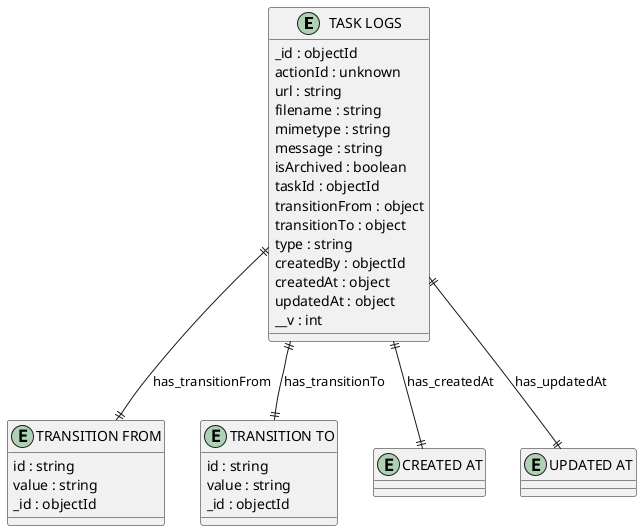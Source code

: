 @startuml TASK_LOGS_Diagram

entity "TASK LOGS" as TASK_LOGS {
  _id : objectId
  actionId : unknown
  url : string
  filename : string
  mimetype : string
  message : string
  isArchived : boolean
  taskId : objectId
  transitionFrom : object
  transitionTo : object
  type : string
  createdBy : objectId
  createdAt : object
  updatedAt : object
  __v : int
}

entity "TRANSITION FROM" as TRANSITION_FROM {
  id : string
  value : string
  _id : objectId
}

entity "TRANSITION TO" as TRANSITION_TO {
  id : string
  value : string
  _id : objectId
}

entity "CREATED AT" as CREATED_AT {
}

entity "UPDATED AT" as UPDATED_AT {
}

' // Relationships
TASK_LOGS ||--|| TRANSITION_FROM : has_transitionFrom
TASK_LOGS ||--|| TRANSITION_TO : has_transitionTo
TASK_LOGS ||--|| CREATED_AT : has_createdAt
TASK_LOGS ||--|| UPDATED_AT : has_updatedAt
@enduml